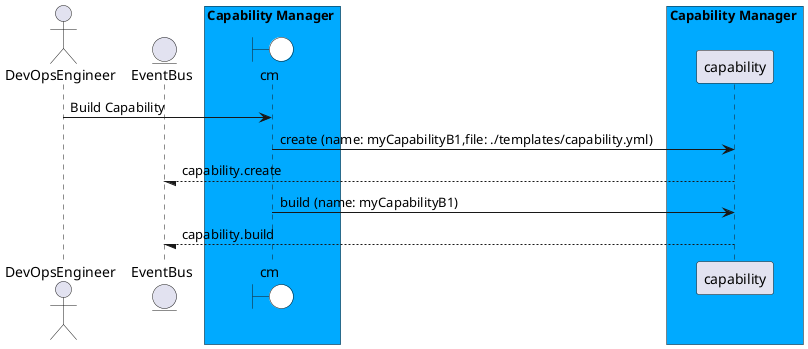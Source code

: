 @startuml

actor "DevOpsEngineer"


entity EventBus

box Capability Manager #00aaff
    boundary cm #white
end box


box Capability Manager #00aaff
            participant capability
    end box


"DevOpsEngineer" -> cm: Build Capability

    cm -> "capability": create (name: myCapabilityB1,file: ./templates/capability.yml)

    "capability" --/ EventBus: capability.create

    cm -> "capability": build (name: myCapabilityB1)

    "capability" --/ EventBus: capability.build



@enduml
